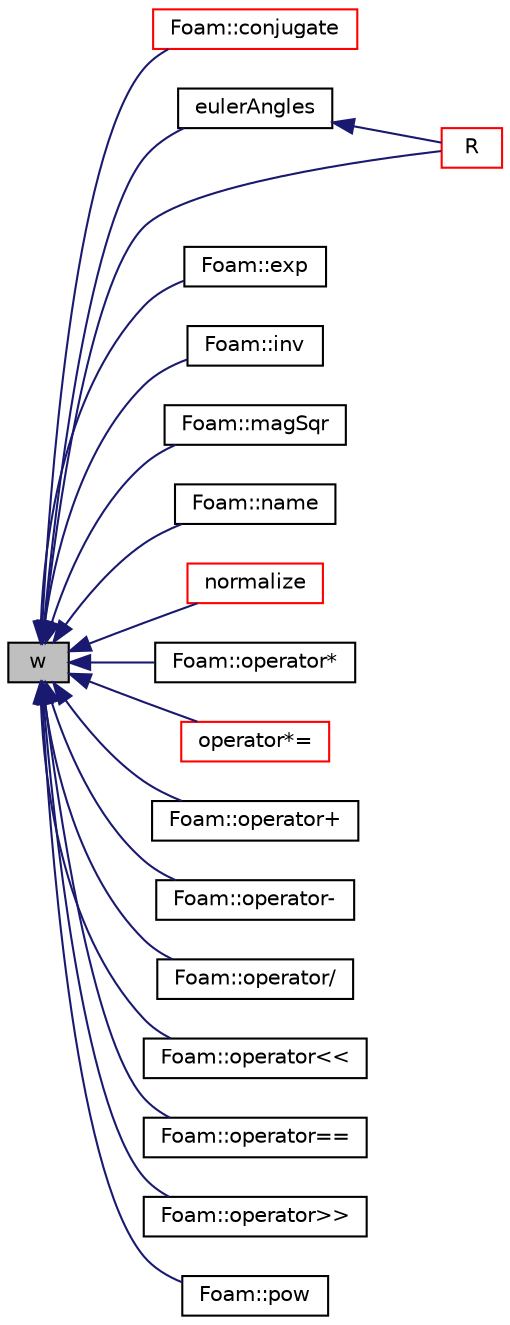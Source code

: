 digraph "w"
{
  bgcolor="transparent";
  edge [fontname="Helvetica",fontsize="10",labelfontname="Helvetica",labelfontsize="10"];
  node [fontname="Helvetica",fontsize="10",shape=record];
  rankdir="LR";
  Node128 [label="w",height=0.2,width=0.4,color="black", fillcolor="grey75", style="filled", fontcolor="black"];
  Node128 -> Node129 [dir="back",color="midnightblue",fontsize="10",style="solid",fontname="Helvetica"];
  Node129 [label="Foam::conjugate",height=0.2,width=0.4,color="red",URL="$a21851.html#ad09d60e9d059b4444d1c703dd7f19ea5",tooltip="Return the conjugate of the given quaternion. "];
  Node128 -> Node142 [dir="back",color="midnightblue",fontsize="10",style="solid",fontname="Helvetica"];
  Node142 [label="eulerAngles",height=0.2,width=0.4,color="black",URL="$a29337.html#a1c77d08f8e6ecba1ea039f70bc0babb7",tooltip="Return a vector of euler angles corresponding to the. "];
  Node142 -> Node143 [dir="back",color="midnightblue",fontsize="10",style="solid",fontname="Helvetica"];
  Node143 [label="R",height=0.2,width=0.4,color="red",URL="$a29337.html#a404ff2284fce8af4f811e0447c9e37f2",tooltip="The rotation tensor corresponding the quaternion. "];
  Node128 -> Node154 [dir="back",color="midnightblue",fontsize="10",style="solid",fontname="Helvetica"];
  Node154 [label="Foam::exp",height=0.2,width=0.4,color="black",URL="$a21851.html#a733c206623204e615acf6b84cd41b911",tooltip="Exponent of a quaternion. "];
  Node128 -> Node155 [dir="back",color="midnightblue",fontsize="10",style="solid",fontname="Helvetica"];
  Node155 [label="Foam::inv",height=0.2,width=0.4,color="black",URL="$a21851.html#a0309a86559573a27aeb5a706f9fe7b02",tooltip="Return the inverse of the given quaternion. "];
  Node128 -> Node156 [dir="back",color="midnightblue",fontsize="10",style="solid",fontname="Helvetica"];
  Node156 [label="Foam::magSqr",height=0.2,width=0.4,color="black",URL="$a21851.html#a79fff2d5f6b6ad747d1e857a91871714"];
  Node128 -> Node157 [dir="back",color="midnightblue",fontsize="10",style="solid",fontname="Helvetica"];
  Node157 [label="Foam::name",height=0.2,width=0.4,color="black",URL="$a21851.html#a4450437b1718a3a13fafc63a525e7ce3",tooltip="Return a string representation of a quaternion. "];
  Node128 -> Node158 [dir="back",color="midnightblue",fontsize="10",style="solid",fontname="Helvetica"];
  Node158 [label="normalize",height=0.2,width=0.4,color="red",URL="$a29337.html#acd0de676568888d848beb97dcc53ae47"];
  Node128 -> Node160 [dir="back",color="midnightblue",fontsize="10",style="solid",fontname="Helvetica"];
  Node160 [label="Foam::operator*",height=0.2,width=0.4,color="black",URL="$a21851.html#a1a97802e4a7d20b0101b21b94baec802"];
  Node128 -> Node161 [dir="back",color="midnightblue",fontsize="10",style="solid",fontname="Helvetica"];
  Node161 [label="operator*=",height=0.2,width=0.4,color="red",URL="$a29337.html#a8627cfb3833e85a679dcfbeacb13c5b3"];
  Node128 -> Node164 [dir="back",color="midnightblue",fontsize="10",style="solid",fontname="Helvetica"];
  Node164 [label="Foam::operator+",height=0.2,width=0.4,color="black",URL="$a21851.html#a46c9cab4fef0262c77e300ac44182fc7"];
  Node128 -> Node165 [dir="back",color="midnightblue",fontsize="10",style="solid",fontname="Helvetica"];
  Node165 [label="Foam::operator-",height=0.2,width=0.4,color="black",URL="$a21851.html#a94fd88bca6e309854ca0ed64fd00e704"];
  Node128 -> Node166 [dir="back",color="midnightblue",fontsize="10",style="solid",fontname="Helvetica"];
  Node166 [label="Foam::operator/",height=0.2,width=0.4,color="black",URL="$a21851.html#a0932249ae3d87d3601be0b57a117bfff"];
  Node128 -> Node167 [dir="back",color="midnightblue",fontsize="10",style="solid",fontname="Helvetica"];
  Node167 [label="Foam::operator\<\<",height=0.2,width=0.4,color="black",URL="$a21851.html#a003e5f26ff4e9ffeccd2a7b20c29a652"];
  Node128 -> Node168 [dir="back",color="midnightblue",fontsize="10",style="solid",fontname="Helvetica"];
  Node168 [label="Foam::operator==",height=0.2,width=0.4,color="black",URL="$a21851.html#a8e02206e54fe065ca7085cc02bad260b"];
  Node128 -> Node169 [dir="back",color="midnightblue",fontsize="10",style="solid",fontname="Helvetica"];
  Node169 [label="Foam::operator\>\>",height=0.2,width=0.4,color="black",URL="$a21851.html#a15eae71511e774e10007c7275425a944"];
  Node128 -> Node170 [dir="back",color="midnightblue",fontsize="10",style="solid",fontname="Helvetica"];
  Node170 [label="Foam::pow",height=0.2,width=0.4,color="black",URL="$a21851.html#ad204fcf4c745d7611215c46831dc9aad",tooltip="Power of a quaternion. "];
  Node128 -> Node143 [dir="back",color="midnightblue",fontsize="10",style="solid",fontname="Helvetica"];
}
